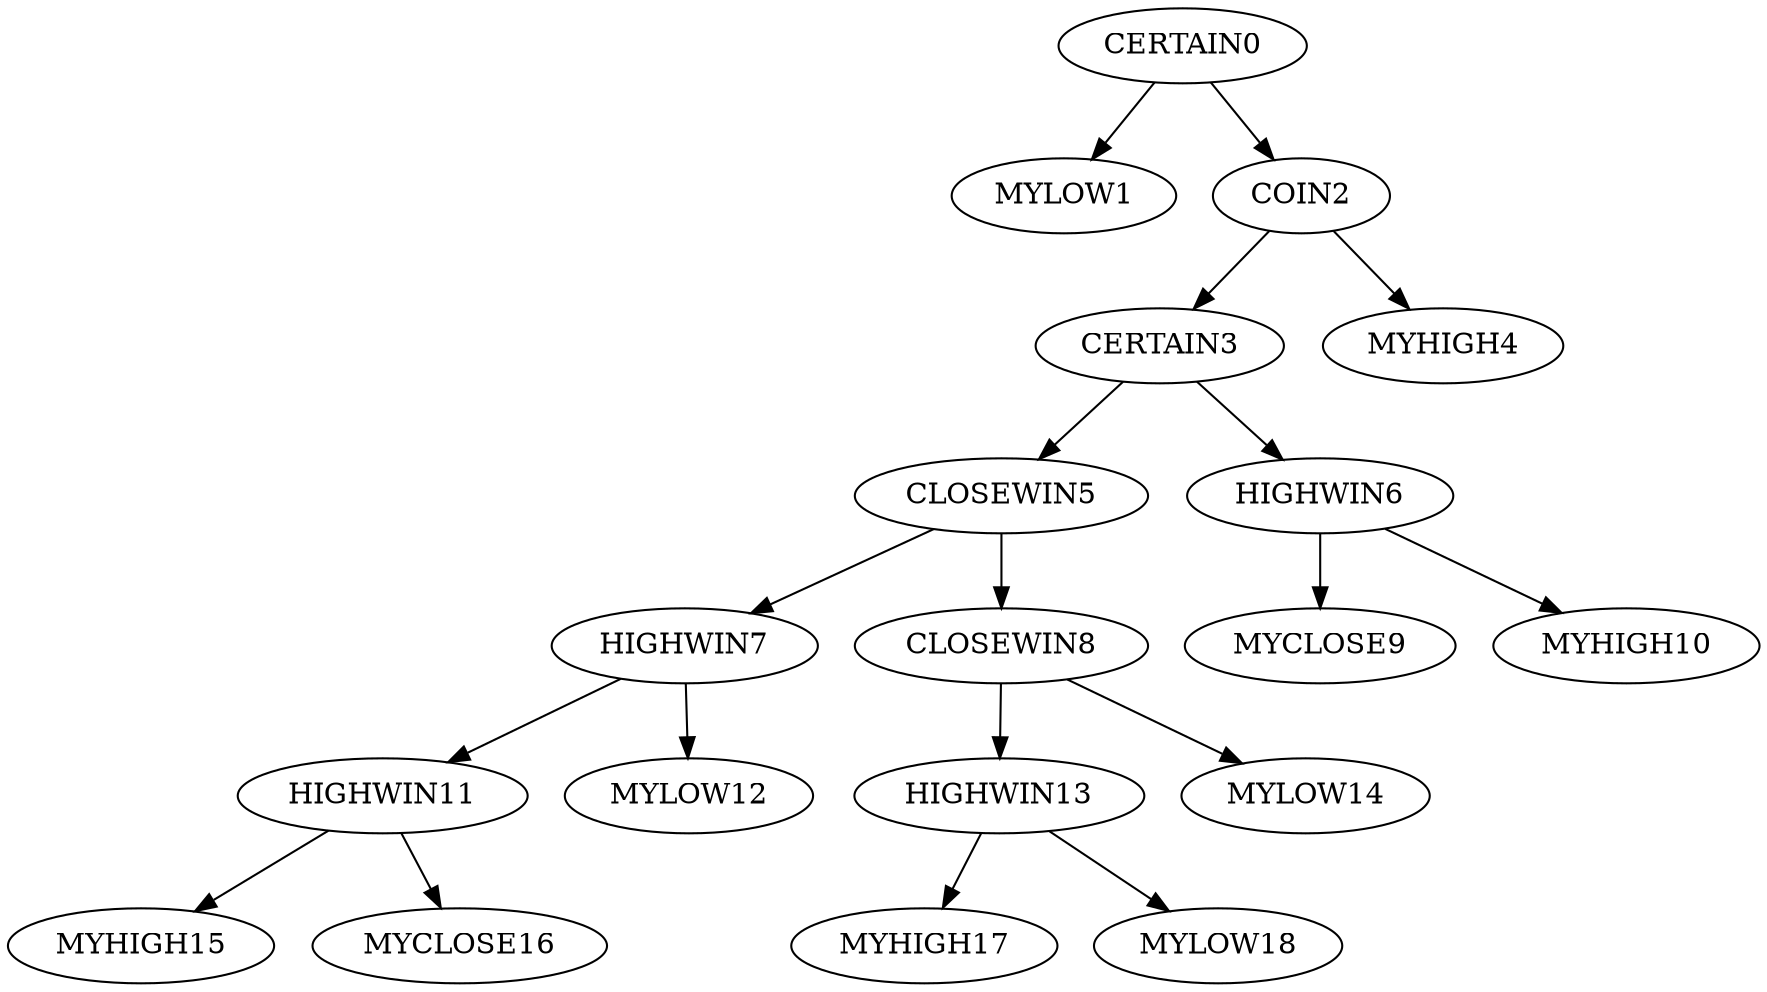 digraph T {
	CERTAIN0 -> MYLOW1;
	CERTAIN0 -> COIN2;
	COIN2 -> CERTAIN3;
	COIN2 -> MYHIGH4;
	CERTAIN3 -> CLOSEWIN5;
	CERTAIN3 -> HIGHWIN6;
	CLOSEWIN5 -> HIGHWIN7;
	CLOSEWIN5 -> CLOSEWIN8;
	HIGHWIN6 -> MYCLOSE9;
	HIGHWIN6 -> MYHIGH10;
	HIGHWIN7 -> HIGHWIN11;
	HIGHWIN7 -> MYLOW12;
	CLOSEWIN8 -> HIGHWIN13;
	CLOSEWIN8 -> MYLOW14;
	HIGHWIN11 -> MYHIGH15;
	HIGHWIN11 -> MYCLOSE16;
	HIGHWIN13 -> MYHIGH17;
	HIGHWIN13 -> MYLOW18;
}